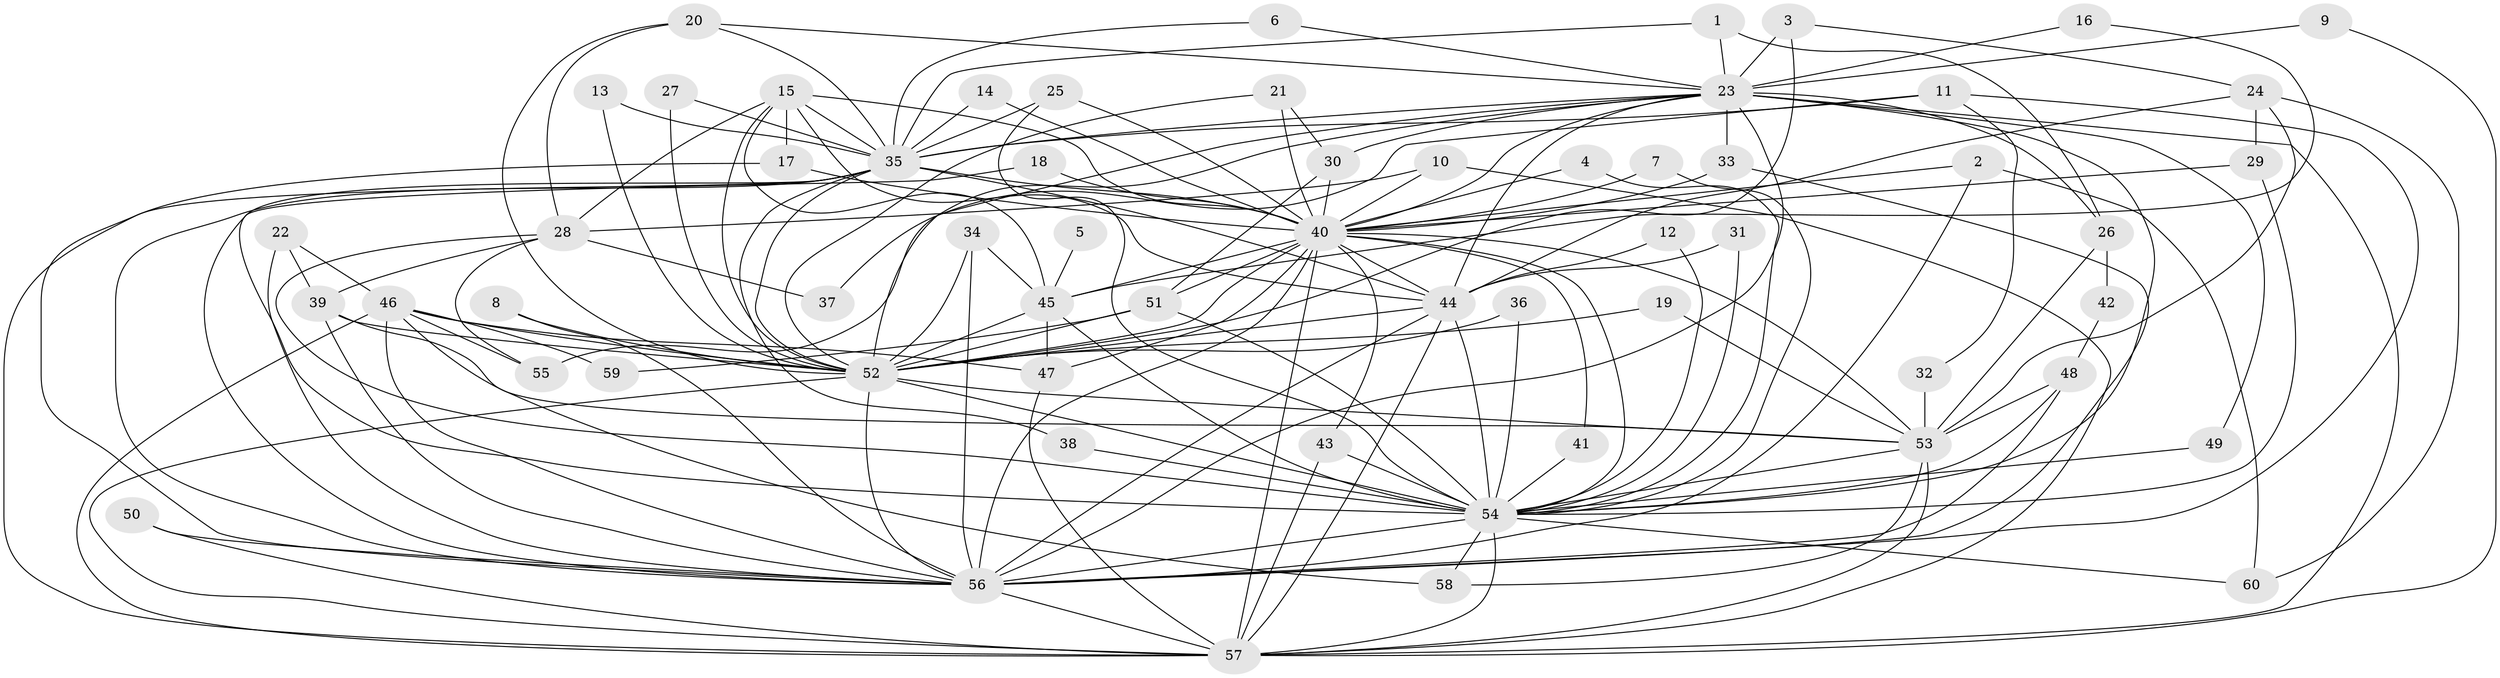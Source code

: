 // original degree distribution, {16: 0.008403361344537815, 19: 0.008403361344537815, 20: 0.008403361344537815, 21: 0.01680672268907563, 32: 0.008403361344537815, 31: 0.008403361344537815, 15: 0.008403361344537815, 17: 0.008403361344537815, 25: 0.008403361344537815, 12: 0.008403361344537815, 3: 0.24369747899159663, 7: 0.008403361344537815, 2: 0.5126050420168067, 4: 0.08403361344537816, 9: 0.008403361344537815, 5: 0.03361344537815126, 6: 0.01680672268907563}
// Generated by graph-tools (version 1.1) at 2025/49/03/09/25 03:49:39]
// undirected, 60 vertices, 161 edges
graph export_dot {
graph [start="1"]
  node [color=gray90,style=filled];
  1;
  2;
  3;
  4;
  5;
  6;
  7;
  8;
  9;
  10;
  11;
  12;
  13;
  14;
  15;
  16;
  17;
  18;
  19;
  20;
  21;
  22;
  23;
  24;
  25;
  26;
  27;
  28;
  29;
  30;
  31;
  32;
  33;
  34;
  35;
  36;
  37;
  38;
  39;
  40;
  41;
  42;
  43;
  44;
  45;
  46;
  47;
  48;
  49;
  50;
  51;
  52;
  53;
  54;
  55;
  56;
  57;
  58;
  59;
  60;
  1 -- 23 [weight=1.0];
  1 -- 26 [weight=1.0];
  1 -- 35 [weight=1.0];
  2 -- 40 [weight=1.0];
  2 -- 56 [weight=1.0];
  2 -- 60 [weight=1.0];
  3 -- 23 [weight=1.0];
  3 -- 24 [weight=1.0];
  3 -- 52 [weight=1.0];
  4 -- 40 [weight=1.0];
  4 -- 54 [weight=1.0];
  5 -- 45 [weight=1.0];
  6 -- 23 [weight=1.0];
  6 -- 35 [weight=1.0];
  7 -- 40 [weight=1.0];
  7 -- 54 [weight=1.0];
  8 -- 52 [weight=1.0];
  8 -- 56 [weight=1.0];
  9 -- 23 [weight=1.0];
  9 -- 57 [weight=1.0];
  10 -- 28 [weight=1.0];
  10 -- 40 [weight=1.0];
  10 -- 57 [weight=1.0];
  11 -- 32 [weight=1.0];
  11 -- 35 [weight=1.0];
  11 -- 37 [weight=1.0];
  11 -- 56 [weight=1.0];
  12 -- 44 [weight=1.0];
  12 -- 54 [weight=1.0];
  13 -- 35 [weight=1.0];
  13 -- 52 [weight=1.0];
  14 -- 35 [weight=1.0];
  14 -- 40 [weight=1.0];
  15 -- 17 [weight=1.0];
  15 -- 28 [weight=1.0];
  15 -- 35 [weight=1.0];
  15 -- 40 [weight=1.0];
  15 -- 44 [weight=1.0];
  15 -- 45 [weight=1.0];
  15 -- 52 [weight=1.0];
  16 -- 23 [weight=1.0];
  16 -- 45 [weight=1.0];
  17 -- 40 [weight=2.0];
  17 -- 56 [weight=1.0];
  18 -- 40 [weight=1.0];
  18 -- 56 [weight=2.0];
  19 -- 52 [weight=1.0];
  19 -- 53 [weight=1.0];
  20 -- 23 [weight=1.0];
  20 -- 28 [weight=1.0];
  20 -- 35 [weight=1.0];
  20 -- 52 [weight=1.0];
  21 -- 30 [weight=1.0];
  21 -- 40 [weight=1.0];
  21 -- 52 [weight=1.0];
  22 -- 39 [weight=1.0];
  22 -- 46 [weight=1.0];
  22 -- 56 [weight=2.0];
  23 -- 26 [weight=1.0];
  23 -- 30 [weight=1.0];
  23 -- 33 [weight=1.0];
  23 -- 35 [weight=1.0];
  23 -- 40 [weight=1.0];
  23 -- 44 [weight=1.0];
  23 -- 49 [weight=1.0];
  23 -- 52 [weight=1.0];
  23 -- 54 [weight=2.0];
  23 -- 55 [weight=1.0];
  23 -- 56 [weight=2.0];
  23 -- 57 [weight=2.0];
  24 -- 29 [weight=1.0];
  24 -- 44 [weight=1.0];
  24 -- 53 [weight=1.0];
  24 -- 60 [weight=1.0];
  25 -- 35 [weight=1.0];
  25 -- 40 [weight=1.0];
  25 -- 54 [weight=1.0];
  26 -- 42 [weight=1.0];
  26 -- 53 [weight=1.0];
  27 -- 35 [weight=1.0];
  27 -- 52 [weight=2.0];
  28 -- 37 [weight=1.0];
  28 -- 39 [weight=1.0];
  28 -- 54 [weight=1.0];
  28 -- 55 [weight=1.0];
  29 -- 40 [weight=1.0];
  29 -- 54 [weight=1.0];
  30 -- 40 [weight=1.0];
  30 -- 51 [weight=1.0];
  31 -- 44 [weight=1.0];
  31 -- 54 [weight=1.0];
  32 -- 53 [weight=1.0];
  33 -- 40 [weight=1.0];
  33 -- 56 [weight=1.0];
  34 -- 45 [weight=1.0];
  34 -- 52 [weight=1.0];
  34 -- 56 [weight=1.0];
  35 -- 38 [weight=1.0];
  35 -- 40 [weight=1.0];
  35 -- 44 [weight=1.0];
  35 -- 52 [weight=1.0];
  35 -- 54 [weight=3.0];
  35 -- 56 [weight=2.0];
  35 -- 57 [weight=1.0];
  36 -- 52 [weight=1.0];
  36 -- 54 [weight=1.0];
  38 -- 54 [weight=1.0];
  39 -- 52 [weight=2.0];
  39 -- 53 [weight=1.0];
  39 -- 56 [weight=1.0];
  40 -- 41 [weight=1.0];
  40 -- 43 [weight=1.0];
  40 -- 44 [weight=1.0];
  40 -- 45 [weight=1.0];
  40 -- 47 [weight=1.0];
  40 -- 51 [weight=3.0];
  40 -- 52 [weight=1.0];
  40 -- 53 [weight=1.0];
  40 -- 54 [weight=2.0];
  40 -- 56 [weight=2.0];
  40 -- 57 [weight=1.0];
  41 -- 54 [weight=1.0];
  42 -- 48 [weight=1.0];
  43 -- 54 [weight=1.0];
  43 -- 57 [weight=1.0];
  44 -- 52 [weight=2.0];
  44 -- 54 [weight=2.0];
  44 -- 56 [weight=2.0];
  44 -- 57 [weight=1.0];
  45 -- 47 [weight=2.0];
  45 -- 52 [weight=2.0];
  45 -- 54 [weight=2.0];
  46 -- 47 [weight=1.0];
  46 -- 52 [weight=1.0];
  46 -- 55 [weight=1.0];
  46 -- 56 [weight=2.0];
  46 -- 57 [weight=1.0];
  46 -- 58 [weight=1.0];
  46 -- 59 [weight=1.0];
  47 -- 57 [weight=1.0];
  48 -- 53 [weight=2.0];
  48 -- 54 [weight=1.0];
  48 -- 56 [weight=2.0];
  49 -- 54 [weight=2.0];
  50 -- 56 [weight=1.0];
  50 -- 57 [weight=1.0];
  51 -- 52 [weight=1.0];
  51 -- 54 [weight=1.0];
  51 -- 59 [weight=1.0];
  52 -- 53 [weight=1.0];
  52 -- 54 [weight=3.0];
  52 -- 56 [weight=2.0];
  52 -- 57 [weight=2.0];
  53 -- 54 [weight=1.0];
  53 -- 57 [weight=1.0];
  53 -- 58 [weight=1.0];
  54 -- 56 [weight=5.0];
  54 -- 57 [weight=2.0];
  54 -- 58 [weight=1.0];
  54 -- 60 [weight=2.0];
  56 -- 57 [weight=2.0];
}
